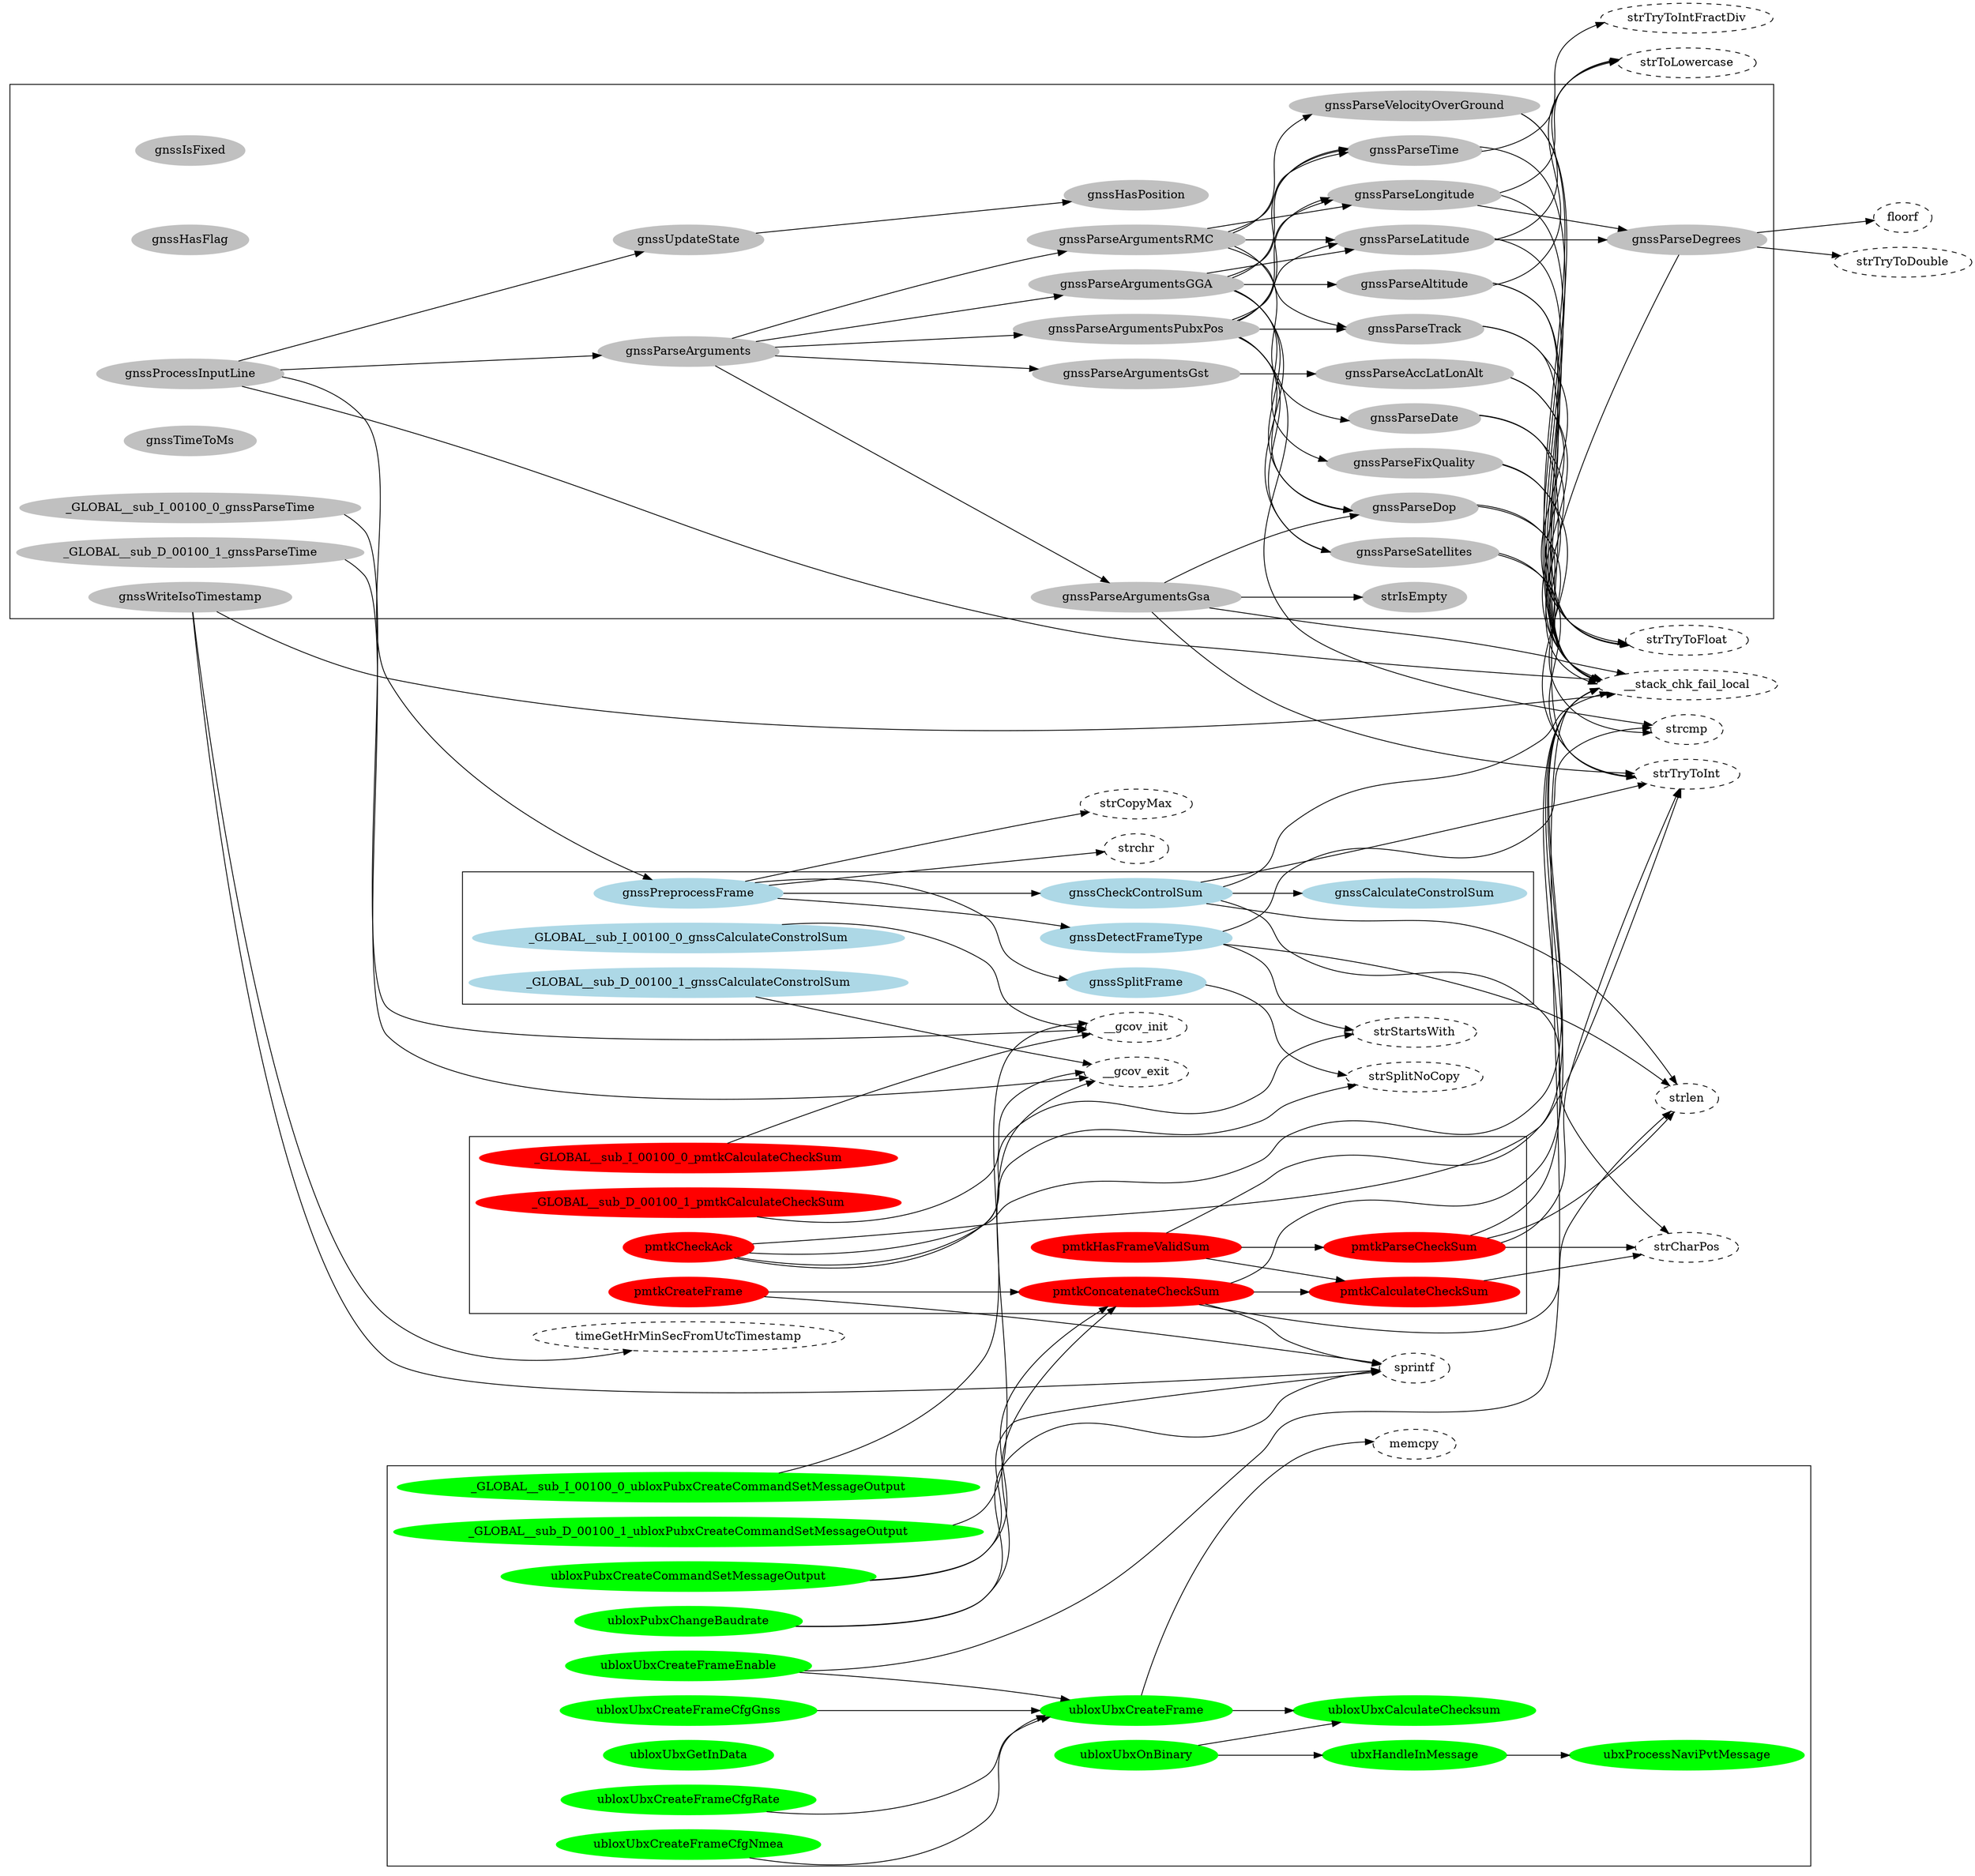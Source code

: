 strict digraph callgraph {
    rankdir=LR;
subgraph cluster_0 {
rankdir=LR;
node [style=filled,color=grey];
"strIsEmpty"
"gnssParseDop"
"gnssParseTime"
"gnssParseVelocityOverGround"
"gnssParseTrack"
"gnssParseDate"
"gnssParseDegrees"
"gnssParseLatitude"
"gnssParseLongitude"
"gnssParseAltitude"
"gnssParseFixQuality"
"gnssParseAccLatLonAlt"
"gnssIsFixed"
"gnssParseSatellites"
"gnssHasFlag"
"gnssParseArguments"
"gnssHasPosition"
"gnssParseArgumentsRMC"
"gnssParseArgumentsGGA"
"gnssParseArgumentsGsa"
"gnssParseArgumentsGst"
"gnssParseArgumentsPubxPos"
"gnssUpdateState"
"gnssProcessInputLine"
"gnssTimeToMs"
"gnssWriteIsoTimestamp"
"_GLOBAL__sub_I_00100_0_gnssParseTime"
"_GLOBAL__sub_D_00100_1_gnssParseTime"
}
subgraph cluster_1 {
    rankdir=LR;
node [style=filled,color=lightblue];
"gnssCalculateConstrolSum"
"gnssCheckControlSum"
"gnssSplitFrame"
"gnssDetectFrameType"
"gnssPreprocessFrame"
"_GLOBAL__sub_I_00100_0_gnssCalculateConstrolSum"
"_GLOBAL__sub_D_00100_1_gnssCalculateConstrolSum"
}
subgraph cluster_2 {
    rankdir=LR;
node [style=filled,color=red];
"pmtkCalculateCheckSum"
"pmtkConcatenateCheckSum"
"pmtkParseCheckSum"
"pmtkHasFrameValidSum"
"pmtkCheckAck"
"pmtkCreateFrame"
"_GLOBAL__sub_I_00100_0_pmtkCalculateCheckSum"
"_GLOBAL__sub_D_00100_1_pmtkCalculateCheckSum"
}
subgraph cluster_3 {
    rankdir=LR;
node [style=filled,color=green];
"ubxProcessNaviPvtMessage"
"ubxHandleInMessage"
"ubloxPubxCreateCommandSetMessageOutput"
"ubloxPubxChangeBaudrate"
"ubloxUbxCalculateChecksum"
"ubloxUbxCreateFrame"
"ubloxUbxCreateFrameCfgRate"
"ubloxUbxCreateFrameEnable"
"ubloxUbxCreateFrameCfgNmea"
"ubloxUbxCreateFrameCfgGnss"
"ubloxUbxOnBinary"
"ubloxUbxGetInData"
"_GLOBAL__sub_I_00100_0_ubloxPubxCreateCommandSetMessageOutput"
"_GLOBAL__sub_D_00100_1_ubloxPubxCreateCommandSetMessageOutput"
}
"_GLOBAL__sub_D_00100_1_gnssCalculateConstrolSum" -> "__gcov_exit";
"__gcov_exit" [style=dashed]
"_GLOBAL__sub_D_00100_1_gnssParseTime" -> "__gcov_exit";
"__gcov_exit" [style=dashed]
"_GLOBAL__sub_D_00100_1_pmtkCalculateCheckSum" -> "__gcov_exit";
"__gcov_exit" [style=dashed]
"_GLOBAL__sub_D_00100_1_ubloxPubxCreateCommandSetMessageOutput" -> "__gcov_exit";
"__gcov_exit" [style=dashed]
"_GLOBAL__sub_I_00100_0_gnssCalculateConstrolSum" -> "__gcov_init";
"__gcov_init" [style=dashed]
"_GLOBAL__sub_I_00100_0_gnssParseTime" -> "__gcov_init";
"__gcov_init" [style=dashed]
"_GLOBAL__sub_I_00100_0_pmtkCalculateCheckSum" -> "__gcov_init";
"__gcov_init" [style=dashed]
"_GLOBAL__sub_I_00100_0_ubloxPubxCreateCommandSetMessageOutput" -> "__gcov_init";
"__gcov_init" [style=dashed]
"gnssCheckControlSum" -> "__stack_chk_fail_local";
"__stack_chk_fail_local" [style=dashed]
"gnssCheckControlSum" -> "gnssCalculateConstrolSum";
"gnssCheckControlSum" -> "strCharPos";
"strCharPos" [style=dashed]
"gnssCheckControlSum" -> "strTryToInt";
"strTryToInt" [style=dashed]
"gnssCheckControlSum" -> "strlen";
"strlen" [style=dashed]
"gnssDetectFrameType" -> "strStartsWith";
"strStartsWith" [style=dashed]
"gnssDetectFrameType" -> "strcmp";
"strcmp" [style=dashed]
"gnssDetectFrameType" -> "strlen";
"strlen" [style=dashed]
"gnssParseAccLatLonAlt" -> "__stack_chk_fail_local";
"__stack_chk_fail_local" [style=dashed]
"gnssParseAccLatLonAlt" -> "strTryToFloat";
"strTryToFloat" [style=dashed]
"gnssParseAltitude" -> "__stack_chk_fail_local";
"__stack_chk_fail_local" [style=dashed]
"gnssParseAltitude" -> "strToLowercase";
"strToLowercase" [style=dashed]
"gnssParseAltitude" -> "strTryToFloat";
"strTryToFloat" [style=dashed]
"gnssParseArguments" -> "gnssParseArgumentsGGA";
"gnssParseArguments" -> "gnssParseArgumentsGsa";
"gnssParseArguments" -> "gnssParseArgumentsGst";
"gnssParseArguments" -> "gnssParseArgumentsPubxPos";
"gnssParseArguments" -> "gnssParseArgumentsRMC";
"gnssParseArgumentsGGA" -> "gnssParseAltitude";
"gnssParseArgumentsGGA" -> "gnssParseDop";
"gnssParseArgumentsGGA" -> "gnssParseFixQuality";
"gnssParseArgumentsGGA" -> "gnssParseLatitude";
"gnssParseArgumentsGGA" -> "gnssParseLongitude";
"gnssParseArgumentsGGA" -> "gnssParseSatellites";
"gnssParseArgumentsGGA" -> "gnssParseTime";
"gnssParseArgumentsGsa" -> "__stack_chk_fail_local";
"__stack_chk_fail_local" [style=dashed]
"gnssParseArgumentsGsa" -> "gnssParseDop";
"gnssParseArgumentsGsa" -> "strIsEmpty";
"gnssParseArgumentsGsa" -> "strTryToInt";
"strTryToInt" [style=dashed]
"gnssParseArgumentsGst" -> "gnssParseAccLatLonAlt";
"gnssParseArgumentsPubxPos" -> "gnssParseDop";
"gnssParseArgumentsPubxPos" -> "gnssParseLatitude";
"gnssParseArgumentsPubxPos" -> "gnssParseLongitude";
"gnssParseArgumentsPubxPos" -> "gnssParseSatellites";
"gnssParseArgumentsPubxPos" -> "gnssParseTime";
"gnssParseArgumentsPubxPos" -> "gnssParseTrack";
"gnssParseArgumentsPubxPos" -> "strcmp";
"strcmp" [style=dashed]
"gnssParseArgumentsRMC" -> "gnssParseDate";
"gnssParseArgumentsRMC" -> "gnssParseLatitude";
"gnssParseArgumentsRMC" -> "gnssParseLongitude";
"gnssParseArgumentsRMC" -> "gnssParseTime";
"gnssParseArgumentsRMC" -> "gnssParseTrack";
"gnssParseArgumentsRMC" -> "gnssParseVelocityOverGround";
"gnssParseDate" -> "__stack_chk_fail_local";
"__stack_chk_fail_local" [style=dashed]
"gnssParseDate" -> "strTryToInt";
"strTryToInt" [style=dashed]
"gnssParseDegrees" -> "__stack_chk_fail_local";
"__stack_chk_fail_local" [style=dashed]
"gnssParseDegrees" -> "floorf";
"floorf" [style=dashed]
"gnssParseDegrees" -> "strTryToDouble";
"strTryToDouble" [style=dashed]
"gnssParseDop" -> "strTryToFloat";
"strTryToFloat" [style=dashed]
"gnssParseDop" -> "strcmp";
"strcmp" [style=dashed]
"gnssParseFixQuality" -> "__stack_chk_fail_local";
"__stack_chk_fail_local" [style=dashed]
"gnssParseFixQuality" -> "strTryToInt";
"strTryToInt" [style=dashed]
"gnssParseLatitude" -> "__stack_chk_fail_local";
"__stack_chk_fail_local" [style=dashed]
"gnssParseLatitude" -> "gnssParseDegrees";
"gnssParseLatitude" -> "strToLowercase";
"strToLowercase" [style=dashed]
"gnssParseLongitude" -> "__stack_chk_fail_local";
"__stack_chk_fail_local" [style=dashed]
"gnssParseLongitude" -> "gnssParseDegrees";
"gnssParseLongitude" -> "strToLowercase";
"strToLowercase" [style=dashed]
"gnssParseSatellites" -> "__stack_chk_fail_local";
"__stack_chk_fail_local" [style=dashed]
"gnssParseSatellites" -> "strTryToInt";
"strTryToInt" [style=dashed]
"gnssParseTime" -> "__stack_chk_fail_local";
"__stack_chk_fail_local" [style=dashed]
"gnssParseTime" -> "strTryToIntFractDiv";
"strTryToIntFractDiv" [style=dashed]
"gnssParseTrack" -> "__stack_chk_fail_local";
"__stack_chk_fail_local" [style=dashed]
"gnssParseTrack" -> "strTryToFloat";
"strTryToFloat" [style=dashed]
"gnssParseVelocityOverGround" -> "__stack_chk_fail_local";
"__stack_chk_fail_local" [style=dashed]
"gnssParseVelocityOverGround" -> "strTryToFloat";
"strTryToFloat" [style=dashed]
"gnssPreprocessFrame" -> "gnssCheckControlSum";
"gnssPreprocessFrame" -> "gnssDetectFrameType";
"gnssPreprocessFrame" -> "gnssSplitFrame";
"gnssPreprocessFrame" -> "strCopyMax";
"strCopyMax" [style=dashed]
"gnssPreprocessFrame" -> "strchr";
"strchr" [style=dashed]
"gnssProcessInputLine" -> "__stack_chk_fail_local";
"__stack_chk_fail_local" [style=dashed]
"gnssProcessInputLine" -> "gnssParseArguments";
"gnssProcessInputLine" -> "gnssPreprocessFrame";
"gnssProcessInputLine" -> "gnssUpdateState";
"gnssSplitFrame" -> "strSplitNoCopy";
"strSplitNoCopy" [style=dashed]
"gnssUpdateState" -> "gnssHasPosition";
"gnssWriteIsoTimestamp" -> "__stack_chk_fail_local";
"__stack_chk_fail_local" [style=dashed]
"gnssWriteIsoTimestamp" -> "sprintf";
"sprintf" [style=dashed]
"gnssWriteIsoTimestamp" -> "timeGetHrMinSecFromUtcTimestamp";
"timeGetHrMinSecFromUtcTimestamp" [style=dashed]
"pmtkCalculateCheckSum" -> "strCharPos";
"strCharPos" [style=dashed]
"pmtkCheckAck" -> "__stack_chk_fail_local";
"__stack_chk_fail_local" [style=dashed]
"pmtkCheckAck" -> "strSplitNoCopy";
"strSplitNoCopy" [style=dashed]
"pmtkCheckAck" -> "strStartsWith";
"strStartsWith" [style=dashed]
"pmtkCheckAck" -> "strTryToInt";
"strTryToInt" [style=dashed]
"pmtkConcatenateCheckSum" -> "__stack_chk_fail_local";
"__stack_chk_fail_local" [style=dashed]
"pmtkConcatenateCheckSum" -> "pmtkCalculateCheckSum";
"pmtkConcatenateCheckSum" -> "sprintf";
"sprintf" [style=dashed]
"pmtkConcatenateCheckSum" -> "strlen";
"strlen" [style=dashed]
"pmtkCreateFrame" -> "pmtkConcatenateCheckSum";
"pmtkCreateFrame" -> "sprintf";
"sprintf" [style=dashed]
"pmtkHasFrameValidSum" -> "__stack_chk_fail_local";
"__stack_chk_fail_local" [style=dashed]
"pmtkHasFrameValidSum" -> "pmtkCalculateCheckSum";
"pmtkHasFrameValidSum" -> "pmtkParseCheckSum";
"pmtkParseCheckSum" -> "__stack_chk_fail_local";
"__stack_chk_fail_local" [style=dashed]
"pmtkParseCheckSum" -> "strCharPos";
"strCharPos" [style=dashed]
"pmtkParseCheckSum" -> "strTryToInt";
"strTryToInt" [style=dashed]
"pmtkParseCheckSum" -> "strlen";
"strlen" [style=dashed]
"ubloxPubxChangeBaudrate" -> "pmtkConcatenateCheckSum";
"ubloxPubxChangeBaudrate" -> "sprintf";
"sprintf" [style=dashed]
"ubloxPubxCreateCommandSetMessageOutput" -> "pmtkConcatenateCheckSum";
"ubloxPubxCreateCommandSetMessageOutput" -> "sprintf";
"sprintf" [style=dashed]
"ubloxUbxCreateFrame" -> "memcpy";
"memcpy" [style=dashed]
"ubloxUbxCreateFrame" -> "ubloxUbxCalculateChecksum";
"ubloxUbxCreateFrameCfgGnss" -> "ubloxUbxCreateFrame";
"ubloxUbxCreateFrameCfgNmea" -> "ubloxUbxCreateFrame";
"ubloxUbxCreateFrameCfgRate" -> "ubloxUbxCreateFrame";
"ubloxUbxCreateFrameEnable" -> "__stack_chk_fail_local";
"__stack_chk_fail_local" [style=dashed]
"ubloxUbxCreateFrameEnable" -> "ubloxUbxCreateFrame";
"ubloxUbxOnBinary" -> "ubloxUbxCalculateChecksum";
"ubloxUbxOnBinary" -> "ubxHandleInMessage";
"ubxHandleInMessage" -> "ubxProcessNaviPvtMessage";
}
